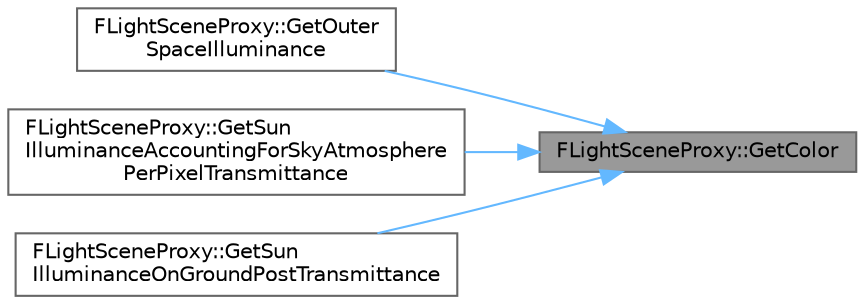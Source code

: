digraph "FLightSceneProxy::GetColor"
{
 // INTERACTIVE_SVG=YES
 // LATEX_PDF_SIZE
  bgcolor="transparent";
  edge [fontname=Helvetica,fontsize=10,labelfontname=Helvetica,labelfontsize=10];
  node [fontname=Helvetica,fontsize=10,shape=box,height=0.2,width=0.4];
  rankdir="RL";
  Node1 [id="Node000001",label="FLightSceneProxy::GetColor",height=0.2,width=0.4,color="gray40", fillcolor="grey60", style="filled", fontcolor="black",tooltip=" "];
  Node1 -> Node2 [id="edge1_Node000001_Node000002",dir="back",color="steelblue1",style="solid",tooltip=" "];
  Node2 [id="Node000002",label="FLightSceneProxy::GetOuter\lSpaceIlluminance",height=0.2,width=0.4,color="grey40", fillcolor="white", style="filled",URL="$d3/ded/classFLightSceneProxy.html#ab4b9160c0deceaa2b1138d16a935e894",tooltip=" "];
  Node1 -> Node3 [id="edge2_Node000001_Node000003",dir="back",color="steelblue1",style="solid",tooltip=" "];
  Node3 [id="Node000003",label="FLightSceneProxy::GetSun\lIlluminanceAccountingForSkyAtmosphere\lPerPixelTransmittance",height=0.2,width=0.4,color="grey40", fillcolor="white", style="filled",URL="$d3/ded/classFLightSceneProxy.html#a07a720dda41078521e8d1bbb5a588518",tooltip=" "];
  Node1 -> Node4 [id="edge3_Node000001_Node000004",dir="back",color="steelblue1",style="solid",tooltip=" "];
  Node4 [id="Node000004",label="FLightSceneProxy::GetSun\lIlluminanceOnGroundPostTransmittance",height=0.2,width=0.4,color="grey40", fillcolor="white", style="filled",URL="$d3/ded/classFLightSceneProxy.html#adb09319f21adfdcab227903ed22628a6",tooltip=" "];
}
